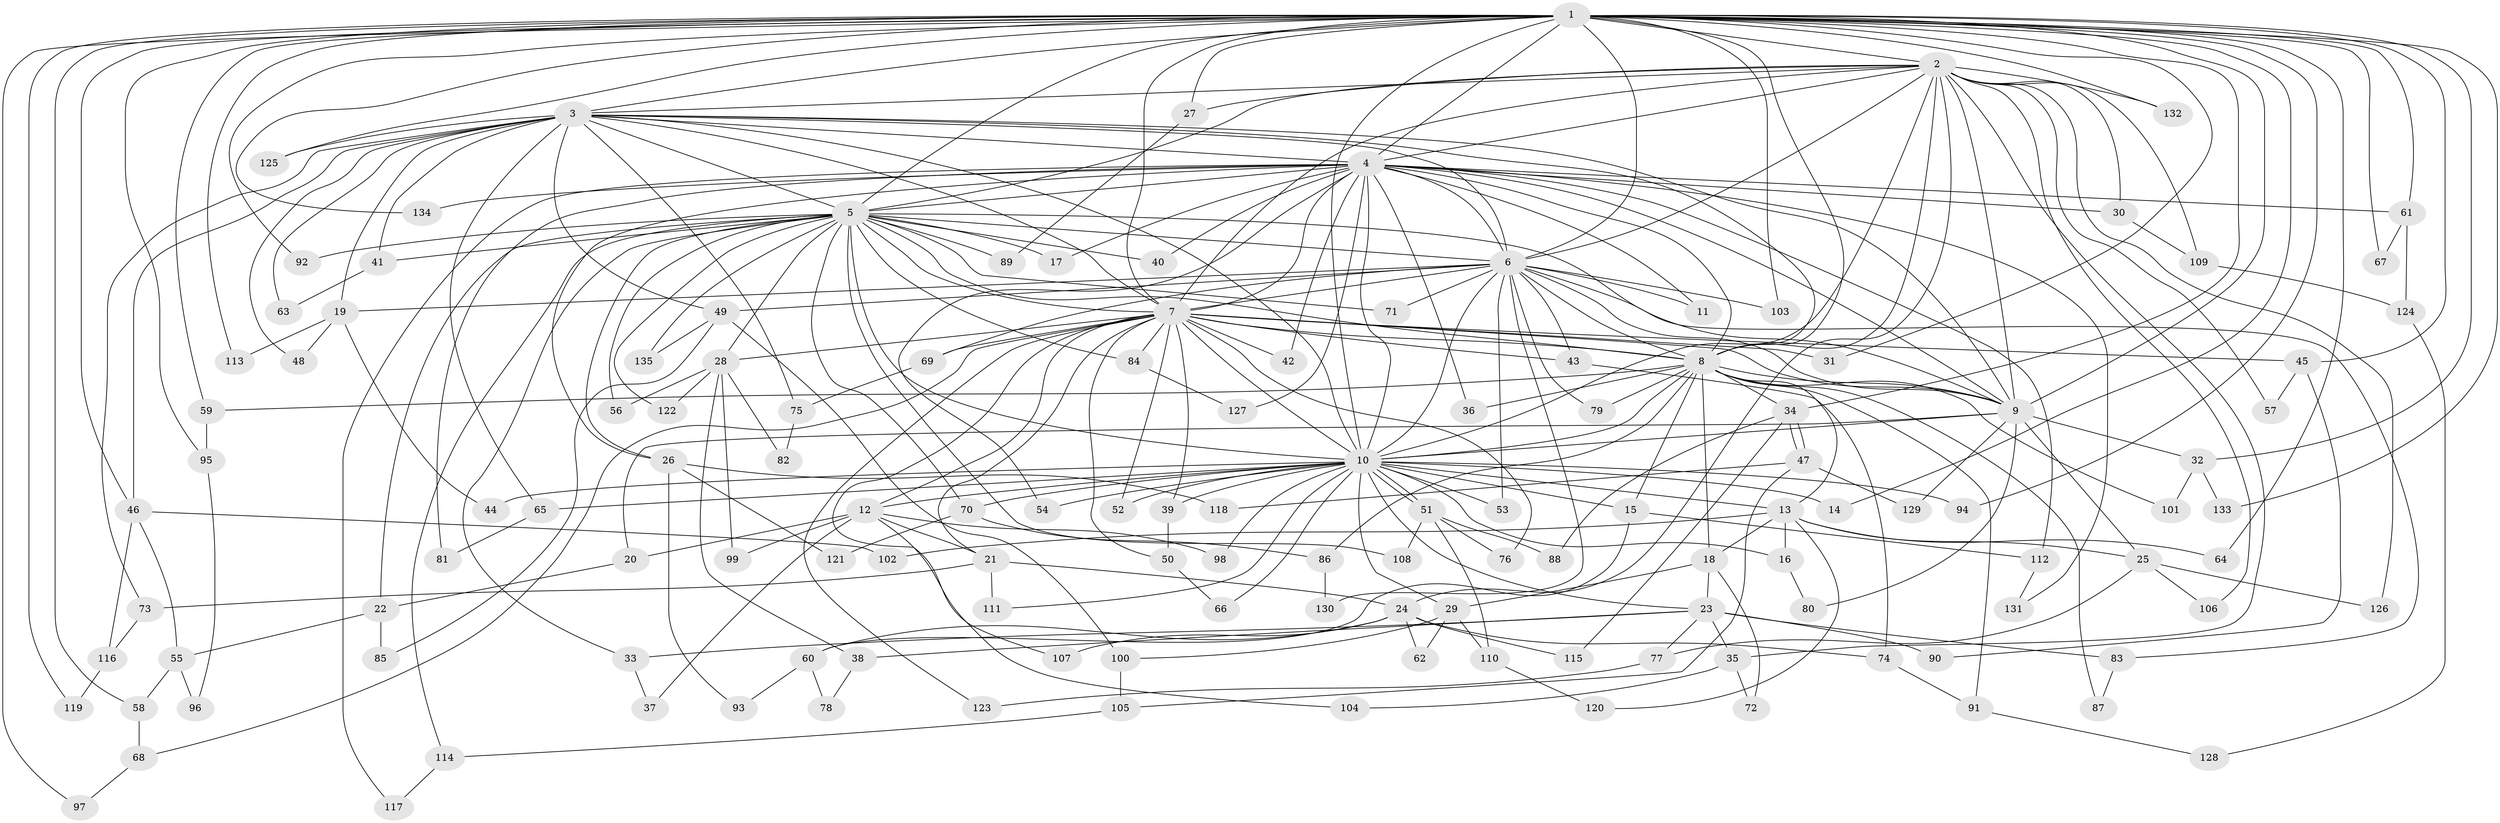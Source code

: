 // coarse degree distribution, {30: 0.009900990099009901, 16: 0.019801980198019802, 19: 0.009900990099009901, 21: 0.009900990099009901, 25: 0.009900990099009901, 27: 0.019801980198019802, 26: 0.009900990099009901, 2: 0.48514851485148514, 7: 0.019801980198019802, 8: 0.009900990099009901, 11: 0.009900990099009901, 5: 0.07920792079207921, 3: 0.2079207920792079, 4: 0.06930693069306931, 6: 0.019801980198019802, 1: 0.009900990099009901}
// Generated by graph-tools (version 1.1) at 2025/23/03/03/25 07:23:40]
// undirected, 135 vertices, 295 edges
graph export_dot {
graph [start="1"]
  node [color=gray90,style=filled];
  1;
  2;
  3;
  4;
  5;
  6;
  7;
  8;
  9;
  10;
  11;
  12;
  13;
  14;
  15;
  16;
  17;
  18;
  19;
  20;
  21;
  22;
  23;
  24;
  25;
  26;
  27;
  28;
  29;
  30;
  31;
  32;
  33;
  34;
  35;
  36;
  37;
  38;
  39;
  40;
  41;
  42;
  43;
  44;
  45;
  46;
  47;
  48;
  49;
  50;
  51;
  52;
  53;
  54;
  55;
  56;
  57;
  58;
  59;
  60;
  61;
  62;
  63;
  64;
  65;
  66;
  67;
  68;
  69;
  70;
  71;
  72;
  73;
  74;
  75;
  76;
  77;
  78;
  79;
  80;
  81;
  82;
  83;
  84;
  85;
  86;
  87;
  88;
  89;
  90;
  91;
  92;
  93;
  94;
  95;
  96;
  97;
  98;
  99;
  100;
  101;
  102;
  103;
  104;
  105;
  106;
  107;
  108;
  109;
  110;
  111;
  112;
  113;
  114;
  115;
  116;
  117;
  118;
  119;
  120;
  121;
  122;
  123;
  124;
  125;
  126;
  127;
  128;
  129;
  130;
  131;
  132;
  133;
  134;
  135;
  1 -- 2;
  1 -- 3;
  1 -- 4;
  1 -- 5;
  1 -- 6;
  1 -- 7;
  1 -- 8;
  1 -- 9;
  1 -- 10;
  1 -- 14;
  1 -- 27;
  1 -- 31;
  1 -- 32;
  1 -- 34;
  1 -- 45;
  1 -- 46;
  1 -- 58;
  1 -- 59;
  1 -- 61;
  1 -- 64;
  1 -- 67;
  1 -- 92;
  1 -- 94;
  1 -- 95;
  1 -- 97;
  1 -- 103;
  1 -- 113;
  1 -- 119;
  1 -- 125;
  1 -- 132;
  1 -- 133;
  1 -- 134;
  2 -- 3;
  2 -- 4;
  2 -- 5;
  2 -- 6;
  2 -- 7;
  2 -- 8;
  2 -- 9;
  2 -- 10;
  2 -- 24;
  2 -- 27;
  2 -- 30;
  2 -- 35;
  2 -- 57;
  2 -- 106;
  2 -- 109;
  2 -- 126;
  2 -- 132;
  3 -- 4;
  3 -- 5;
  3 -- 6;
  3 -- 7;
  3 -- 8;
  3 -- 9;
  3 -- 10;
  3 -- 19;
  3 -- 41;
  3 -- 46;
  3 -- 48;
  3 -- 49;
  3 -- 63;
  3 -- 65;
  3 -- 73;
  3 -- 75;
  3 -- 125;
  4 -- 5;
  4 -- 6;
  4 -- 7;
  4 -- 8;
  4 -- 9;
  4 -- 10;
  4 -- 11;
  4 -- 17;
  4 -- 26;
  4 -- 30;
  4 -- 36;
  4 -- 40;
  4 -- 42;
  4 -- 54;
  4 -- 61;
  4 -- 81;
  4 -- 112;
  4 -- 117;
  4 -- 127;
  4 -- 131;
  4 -- 134;
  5 -- 6;
  5 -- 7;
  5 -- 8;
  5 -- 9;
  5 -- 10;
  5 -- 17;
  5 -- 22;
  5 -- 26;
  5 -- 28;
  5 -- 33;
  5 -- 40;
  5 -- 41;
  5 -- 56;
  5 -- 70;
  5 -- 71;
  5 -- 84;
  5 -- 89;
  5 -- 92;
  5 -- 108;
  5 -- 114;
  5 -- 122;
  5 -- 135;
  6 -- 7;
  6 -- 8;
  6 -- 9;
  6 -- 10;
  6 -- 11;
  6 -- 19;
  6 -- 43;
  6 -- 49;
  6 -- 53;
  6 -- 69;
  6 -- 71;
  6 -- 79;
  6 -- 83;
  6 -- 103;
  6 -- 130;
  7 -- 8;
  7 -- 9;
  7 -- 10;
  7 -- 12;
  7 -- 21;
  7 -- 28;
  7 -- 31;
  7 -- 39;
  7 -- 42;
  7 -- 43;
  7 -- 45;
  7 -- 50;
  7 -- 52;
  7 -- 68;
  7 -- 69;
  7 -- 76;
  7 -- 84;
  7 -- 107;
  7 -- 123;
  8 -- 9;
  8 -- 10;
  8 -- 13;
  8 -- 15;
  8 -- 18;
  8 -- 34;
  8 -- 36;
  8 -- 59;
  8 -- 79;
  8 -- 86;
  8 -- 87;
  8 -- 91;
  8 -- 101;
  9 -- 10;
  9 -- 20;
  9 -- 25;
  9 -- 32;
  9 -- 80;
  9 -- 129;
  10 -- 12;
  10 -- 13;
  10 -- 14;
  10 -- 15;
  10 -- 16;
  10 -- 23;
  10 -- 29;
  10 -- 39;
  10 -- 44;
  10 -- 51;
  10 -- 51;
  10 -- 52;
  10 -- 53;
  10 -- 54;
  10 -- 65;
  10 -- 66;
  10 -- 70;
  10 -- 94;
  10 -- 98;
  10 -- 111;
  12 -- 20;
  12 -- 21;
  12 -- 37;
  12 -- 98;
  12 -- 99;
  12 -- 104;
  13 -- 16;
  13 -- 18;
  13 -- 25;
  13 -- 64;
  13 -- 102;
  13 -- 120;
  15 -- 60;
  15 -- 112;
  16 -- 80;
  18 -- 23;
  18 -- 29;
  18 -- 72;
  19 -- 44;
  19 -- 48;
  19 -- 113;
  20 -- 22;
  21 -- 24;
  21 -- 73;
  21 -- 111;
  22 -- 55;
  22 -- 85;
  23 -- 33;
  23 -- 35;
  23 -- 38;
  23 -- 77;
  23 -- 83;
  23 -- 90;
  24 -- 60;
  24 -- 62;
  24 -- 74;
  24 -- 107;
  24 -- 115;
  25 -- 77;
  25 -- 106;
  25 -- 126;
  26 -- 93;
  26 -- 118;
  26 -- 121;
  27 -- 89;
  28 -- 38;
  28 -- 56;
  28 -- 82;
  28 -- 99;
  28 -- 122;
  29 -- 62;
  29 -- 100;
  29 -- 110;
  30 -- 109;
  32 -- 101;
  32 -- 133;
  33 -- 37;
  34 -- 47;
  34 -- 47;
  34 -- 88;
  34 -- 115;
  35 -- 72;
  35 -- 104;
  38 -- 78;
  39 -- 50;
  41 -- 63;
  43 -- 74;
  45 -- 57;
  45 -- 90;
  46 -- 55;
  46 -- 102;
  46 -- 116;
  47 -- 105;
  47 -- 118;
  47 -- 129;
  49 -- 85;
  49 -- 100;
  49 -- 135;
  50 -- 66;
  51 -- 76;
  51 -- 88;
  51 -- 108;
  51 -- 110;
  55 -- 58;
  55 -- 96;
  58 -- 68;
  59 -- 95;
  60 -- 78;
  60 -- 93;
  61 -- 67;
  61 -- 124;
  65 -- 81;
  68 -- 97;
  69 -- 75;
  70 -- 86;
  70 -- 121;
  73 -- 116;
  74 -- 91;
  75 -- 82;
  77 -- 123;
  83 -- 87;
  84 -- 127;
  86 -- 130;
  91 -- 128;
  95 -- 96;
  100 -- 105;
  105 -- 114;
  109 -- 124;
  110 -- 120;
  112 -- 131;
  114 -- 117;
  116 -- 119;
  124 -- 128;
}
